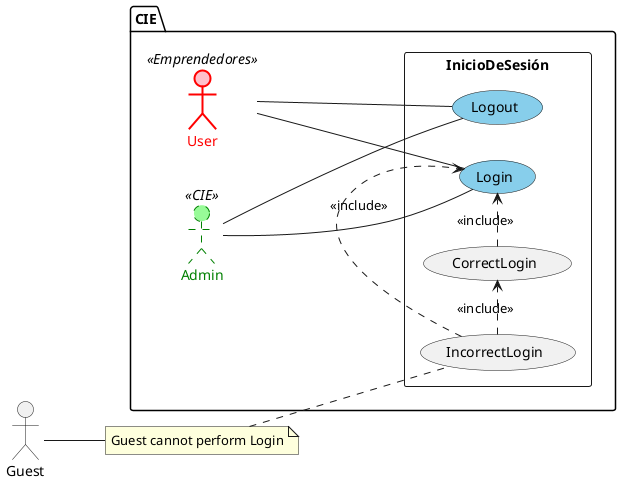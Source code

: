 @startuml AuthenticationSystem
left to right direction

package CIE {

    actor "User" as user <<Emprendedores>> #pink;line:red;line.bold;text:red
    actor "Admin" as admin <<CIE>> #palegreen;line:green;line.dashed;text:green
    rectangle InicioDeSesión {
        (IncorrectLogin).>(login):<<include>>
        (IncorrectLogin) .> (CorrectLogin) : <<include>>
        (CorrectLogin) .> (login) : <<include>>
        user -- (login)
        admin -- (login)
        user -- (logout)
        admin -- (logout)
        usecase "Login" as login #SkyBlue
        usecase "Logout" as logout #SkyBlue
    }
}

actor "Guest" as guest

note "Guest cannot perform Login" as N1
guest -- N1
N1 .. IncorrectLogin
@enduml
